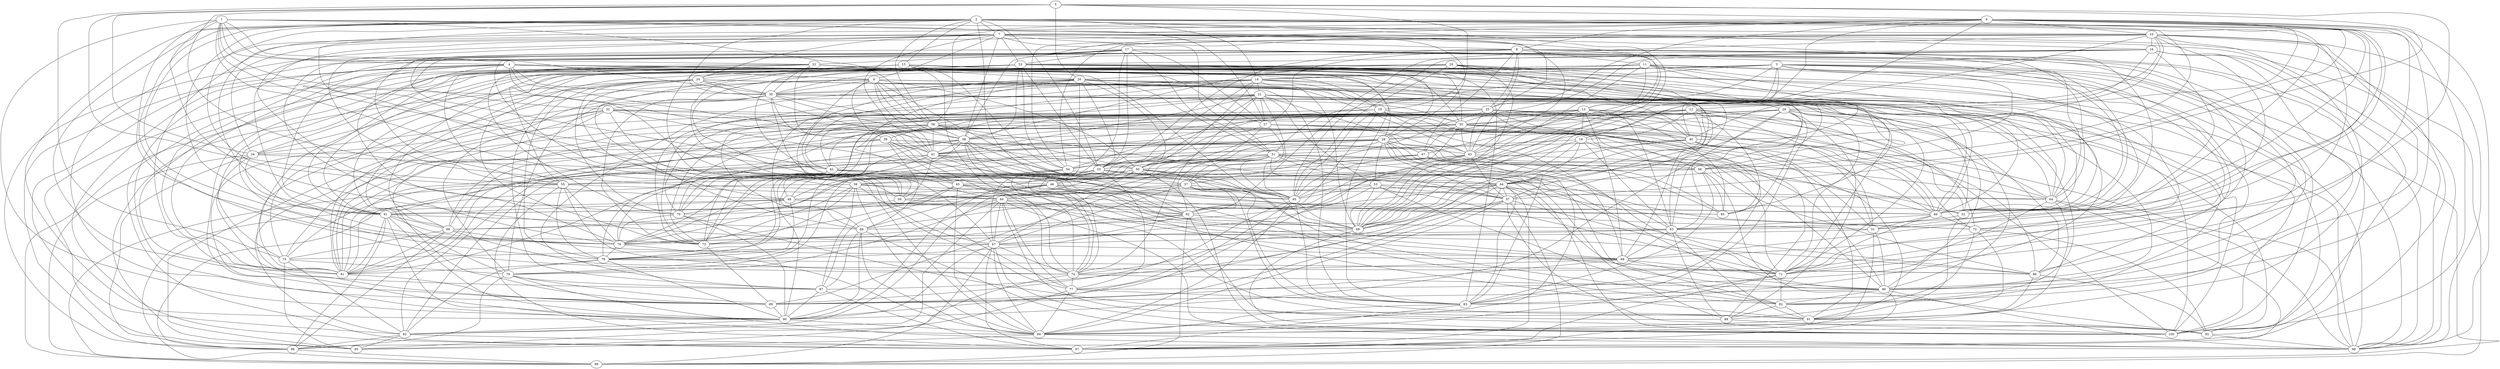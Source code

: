 graph grafoGilbert{
1--4
1--10
1--22
1--25
1--27
1--30
1--36
1--41
1--42
1--60
1--67
1--74
1--90
2--7
2--14
2--15
2--16
2--30
2--33
2--36
2--48
2--51
2--52
2--56
2--59
2--61
2--62
2--68
2--69
2--72
2--73
2--76
2--81
2--90
3--14
3--30
3--31
3--34
3--40
3--43
3--47
3--56
3--59
3--64
3--71
3--73
3--80
3--86
3--98
3--99
4--9
4--19
4--28
4--30
4--41
4--49
4--59
4--61
4--64
4--65
4--76
4--81
4--82
4--85
4--90
4--96
4--97
5--6
5--19
5--26
5--34
5--55
5--57
5--60
5--72
5--75
6--7
6--8
6--10
6--18
6--25
6--29
6--36
6--44
6--49
6--54
6--61
6--63
6--69
6--71
6--80
6--98
6--100
7--8
7--9
7--13
7--23
7--24
7--28
7--31
7--34
7--38
7--41
7--43
7--49
7--55
7--70
7--81
7--89
7--98
7--99
8--11
8--25
8--27
8--32
8--33
8--43
8--47
8--69
8--71
8--81
8--93
8--96
8--98
8--100
9--30
9--36
9--37
9--38
9--39
9--41
9--49
9--50
9--67
9--71
9--79
9--89
9--100
10--12
10--16
10--40
10--51
10--54
10--58
10--61
10--62
10--69
10--82
10--94
10--97
10--98
11--13
11--14
11--44
11--49
11--52
11--65
11--66
11--79
11--81
11--83
11--98
12--18
12--28
12--35
12--44
12--51
12--52
12--75
12--81
12--85
12--100
13--18
13--28
13--36
13--40
13--43
13--46
13--48
13--50
13--63
13--68
13--70
13--72
13--76
13--85
13--86
14--19
14--21
14--30
14--33
14--42
14--50
14--63
14--69
14--73
14--80
14--84
15--24
15--27
15--28
15--49
15--54
15--57
15--61
15--74
15--77
15--78
15--97
16--23
16--35
16--40
16--52
16--58
16--65
16--80
16--98
16--100
17--22
17--23
17--27
17--31
17--33
17--38
17--42
17--49
17--55
17--64
17--68
17--74
17--76
17--86
17--92
18--31
18--44
18--56
18--62
18--63
18--69
19--35
19--54
19--56
19--62
19--65
19--68
19--84
19--88
20--26
20--29
20--34
20--38
20--44
20--55
20--65
20--69
20--71
20--83
20--84
21--25
21--27
21--33
21--41
21--43
21--52
21--53
21--63
21--65
21--70
21--71
21--73
21--74
21--81
21--90
22--26
22--30
22--35
22--41
22--49
22--55
22--64
22--70
22--83
22--87
22--94
22--95
22--100
23--24
23--33
23--35
23--38
23--40
23--45
23--54
23--56
23--61
23--66
23--81
23--83
23--89
23--92
23--99
23--100
24--30
24--43
24--48
24--50
24--64
24--68
24--70
24--75
24--78
24--83
24--87
24--95
25--36
25--37
25--38
25--40
25--43
25--49
25--64
25--66
25--72
25--73
25--83
25--86
25--93
25--95
26--30
26--31
26--33
26--42
26--45
26--50
26--59
26--63
26--74
26--82
26--87
26--98
27--37
27--40
27--46
27--47
27--50
27--80
28--34
28--41
28--50
28--53
28--54
28--57
28--63
28--64
28--73
28--79
28--80
28--83
28--86
28--93
29--35
29--41
29--57
29--62
29--64
29--70
29--73
29--80
29--81
29--83
29--85
29--88
29--90
29--92
30--32
30--35
30--36
30--38
30--39
30--71
30--73
30--77
30--79
30--80
31--33
31--37
31--44
31--48
31--52
31--56
31--60
31--62
31--65
31--75
31--78
31--82
31--88
31--89
31--100
32--34
32--35
32--37
32--51
32--58
32--71
32--81
32--89
32--90
33--44
33--46
33--69
33--72
33--76
33--77
33--78
33--90
34--46
34--75
34--76
34--96
34--99
35--38
35--40
35--41
35--43
35--47
35--60
35--69
35--91
35--98
36--38
36--39
36--41
36--42
36--49
36--50
36--57
36--66
36--80
36--81
37--61
37--62
37--65
37--67
37--84
37--86
37--91
38--41
38--62
38--65
38--68
38--74
38--76
38--78
38--79
38--81
39--43
39--45
39--61
39--69
39--74
39--81
39--84
39--85
40--45
40--49
40--51
40--89
40--91
40--93
41--42
41--44
41--59
41--62
41--73
41--81
41--82
41--86
42--46
42--51
42--55
42--60
42--70
42--81
42--91
43--48
43--49
43--54
43--57
43--69
43--71
43--90
44--57
44--59
44--69
44--72
44--74
44--80
44--83
44--84
44--87
44--97
45--65
45--71
45--76
45--87
45--91
45--94
46--48
46--49
46--63
46--64
46--69
46--70
46--84
46--93
47--50
47--65
47--76
47--85
47--94
48--49
48--52
48--61
48--62
48--70
48--78
48--96
49--51
49--63
49--71
49--72
50--55
50--57
50--58
50--60
50--67
50--82
50--83
50--100
51--76
51--80
51--97
52--63
52--91
53--57
53--59
53--64
53--65
53--69
53--71
53--78
53--82
54--58
54--65
54--67
54--74
55--60
55--74
55--76
55--78
55--97
55--99
56--65
56--66
56--83
56--85
56--92
57--69
57--71
57--89
57--92
57--94
57--99
58--65
58--67
58--73
58--76
58--85
58--87
58--94
58--99
59--66
59--85
60--61
60--62
60--67
60--68
60--77
60--79
60--91
60--93
60--98
61--66
61--76
61--81
61--84
61--90
61--94
61--96
62--67
62--69
62--73
62--78
62--92
62--99
63--67
63--68
63--76
63--88
63--91
64--77
64--91
64--96
64--98
65--69
65--77
65--83
65--89
65--94
66--68
66--75
66--81
66--86
66--96
67--68
67--74
67--75
67--90
67--94
67--97
67--99
67--100
68--71
68--74
68--80
68--89
69--73
69--100
70--76
70--88
70--90
71--82
71--94
71--97
72--88
72--91
72--92
73--89
74--77
74--80
74--95
75--79
75--93
75--95
76--78
76--94
77--83
77--94
77--95
78--81
78--86
78--90
78--93
79--87
79--89
79--96
79--98
80--82
80--89
80--97
80--98
81--89
82--88
82--91
83--94
83--97
84--87
84--90
84--94
84--100
86--91
86--92
87--90
87--97
88--100
89--90
90--93
90--94
91--92
91--94
92--98
93--95
93--96
93--97
94--95
94--98
96--99
}
